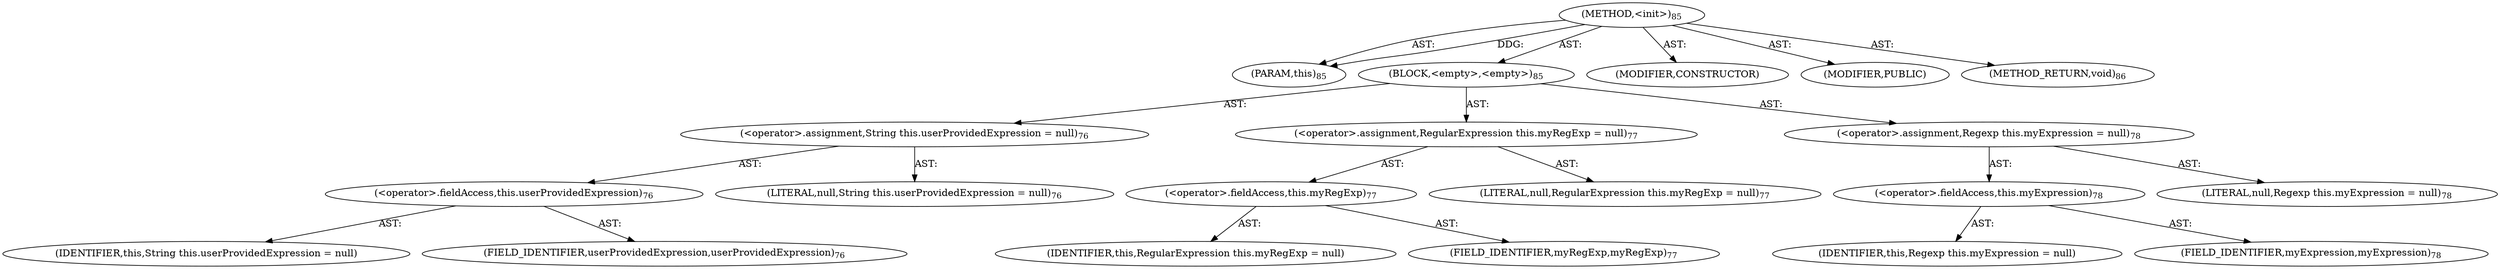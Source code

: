 digraph "&lt;init&gt;" {  
"111669149696" [label = <(METHOD,&lt;init&gt;)<SUB>85</SUB>> ]
"115964116996" [label = <(PARAM,this)<SUB>85</SUB>> ]
"25769803776" [label = <(BLOCK,&lt;empty&gt;,&lt;empty&gt;)<SUB>85</SUB>> ]
"30064771072" [label = <(&lt;operator&gt;.assignment,String this.userProvidedExpression = null)<SUB>76</SUB>> ]
"30064771073" [label = <(&lt;operator&gt;.fieldAccess,this.userProvidedExpression)<SUB>76</SUB>> ]
"68719476742" [label = <(IDENTIFIER,this,String this.userProvidedExpression = null)> ]
"55834574848" [label = <(FIELD_IDENTIFIER,userProvidedExpression,userProvidedExpression)<SUB>76</SUB>> ]
"90194313216" [label = <(LITERAL,null,String this.userProvidedExpression = null)<SUB>76</SUB>> ]
"30064771074" [label = <(&lt;operator&gt;.assignment,RegularExpression this.myRegExp = null)<SUB>77</SUB>> ]
"30064771075" [label = <(&lt;operator&gt;.fieldAccess,this.myRegExp)<SUB>77</SUB>> ]
"68719476743" [label = <(IDENTIFIER,this,RegularExpression this.myRegExp = null)> ]
"55834574849" [label = <(FIELD_IDENTIFIER,myRegExp,myRegExp)<SUB>77</SUB>> ]
"90194313217" [label = <(LITERAL,null,RegularExpression this.myRegExp = null)<SUB>77</SUB>> ]
"30064771076" [label = <(&lt;operator&gt;.assignment,Regexp this.myExpression = null)<SUB>78</SUB>> ]
"30064771077" [label = <(&lt;operator&gt;.fieldAccess,this.myExpression)<SUB>78</SUB>> ]
"68719476744" [label = <(IDENTIFIER,this,Regexp this.myExpression = null)> ]
"55834574850" [label = <(FIELD_IDENTIFIER,myExpression,myExpression)<SUB>78</SUB>> ]
"90194313218" [label = <(LITERAL,null,Regexp this.myExpression = null)<SUB>78</SUB>> ]
"133143986181" [label = <(MODIFIER,CONSTRUCTOR)> ]
"133143986182" [label = <(MODIFIER,PUBLIC)> ]
"128849018880" [label = <(METHOD_RETURN,void)<SUB>86</SUB>> ]
  "111669149696" -> "115964116996"  [ label = "AST: "] 
  "111669149696" -> "25769803776"  [ label = "AST: "] 
  "111669149696" -> "133143986181"  [ label = "AST: "] 
  "111669149696" -> "133143986182"  [ label = "AST: "] 
  "111669149696" -> "128849018880"  [ label = "AST: "] 
  "25769803776" -> "30064771072"  [ label = "AST: "] 
  "25769803776" -> "30064771074"  [ label = "AST: "] 
  "25769803776" -> "30064771076"  [ label = "AST: "] 
  "30064771072" -> "30064771073"  [ label = "AST: "] 
  "30064771072" -> "90194313216"  [ label = "AST: "] 
  "30064771073" -> "68719476742"  [ label = "AST: "] 
  "30064771073" -> "55834574848"  [ label = "AST: "] 
  "30064771074" -> "30064771075"  [ label = "AST: "] 
  "30064771074" -> "90194313217"  [ label = "AST: "] 
  "30064771075" -> "68719476743"  [ label = "AST: "] 
  "30064771075" -> "55834574849"  [ label = "AST: "] 
  "30064771076" -> "30064771077"  [ label = "AST: "] 
  "30064771076" -> "90194313218"  [ label = "AST: "] 
  "30064771077" -> "68719476744"  [ label = "AST: "] 
  "30064771077" -> "55834574850"  [ label = "AST: "] 
  "111669149696" -> "115964116996"  [ label = "DDG: "] 
}

